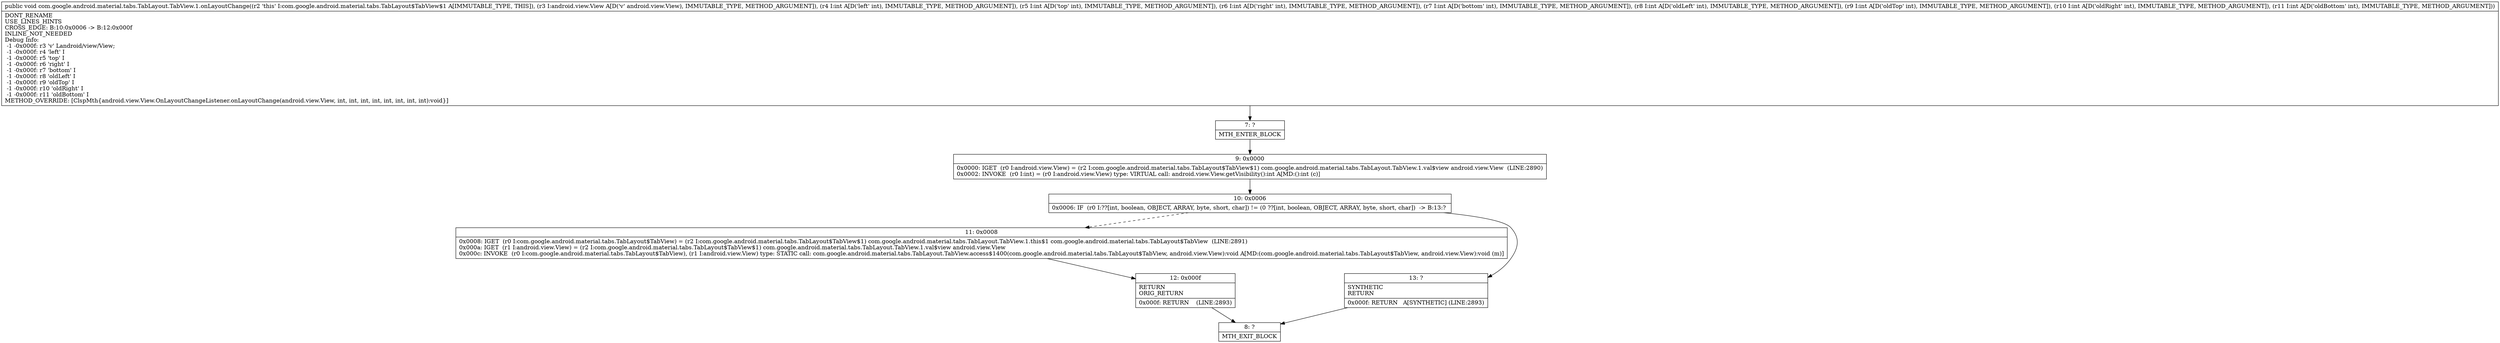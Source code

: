 digraph "CFG forcom.google.android.material.tabs.TabLayout.TabView.1.onLayoutChange(Landroid\/view\/View;IIIIIIII)V" {
Node_7 [shape=record,label="{7\:\ ?|MTH_ENTER_BLOCK\l}"];
Node_9 [shape=record,label="{9\:\ 0x0000|0x0000: IGET  (r0 I:android.view.View) = (r2 I:com.google.android.material.tabs.TabLayout$TabView$1) com.google.android.material.tabs.TabLayout.TabView.1.val$view android.view.View  (LINE:2890)\l0x0002: INVOKE  (r0 I:int) = (r0 I:android.view.View) type: VIRTUAL call: android.view.View.getVisibility():int A[MD:():int (c)]\l}"];
Node_10 [shape=record,label="{10\:\ 0x0006|0x0006: IF  (r0 I:??[int, boolean, OBJECT, ARRAY, byte, short, char]) != (0 ??[int, boolean, OBJECT, ARRAY, byte, short, char])  \-\> B:13:? \l}"];
Node_11 [shape=record,label="{11\:\ 0x0008|0x0008: IGET  (r0 I:com.google.android.material.tabs.TabLayout$TabView) = (r2 I:com.google.android.material.tabs.TabLayout$TabView$1) com.google.android.material.tabs.TabLayout.TabView.1.this$1 com.google.android.material.tabs.TabLayout$TabView  (LINE:2891)\l0x000a: IGET  (r1 I:android.view.View) = (r2 I:com.google.android.material.tabs.TabLayout$TabView$1) com.google.android.material.tabs.TabLayout.TabView.1.val$view android.view.View \l0x000c: INVOKE  (r0 I:com.google.android.material.tabs.TabLayout$TabView), (r1 I:android.view.View) type: STATIC call: com.google.android.material.tabs.TabLayout.TabView.access$1400(com.google.android.material.tabs.TabLayout$TabView, android.view.View):void A[MD:(com.google.android.material.tabs.TabLayout$TabView, android.view.View):void (m)]\l}"];
Node_12 [shape=record,label="{12\:\ 0x000f|RETURN\lORIG_RETURN\l|0x000f: RETURN    (LINE:2893)\l}"];
Node_8 [shape=record,label="{8\:\ ?|MTH_EXIT_BLOCK\l}"];
Node_13 [shape=record,label="{13\:\ ?|SYNTHETIC\lRETURN\l|0x000f: RETURN   A[SYNTHETIC] (LINE:2893)\l}"];
MethodNode[shape=record,label="{public void com.google.android.material.tabs.TabLayout.TabView.1.onLayoutChange((r2 'this' I:com.google.android.material.tabs.TabLayout$TabView$1 A[IMMUTABLE_TYPE, THIS]), (r3 I:android.view.View A[D('v' android.view.View), IMMUTABLE_TYPE, METHOD_ARGUMENT]), (r4 I:int A[D('left' int), IMMUTABLE_TYPE, METHOD_ARGUMENT]), (r5 I:int A[D('top' int), IMMUTABLE_TYPE, METHOD_ARGUMENT]), (r6 I:int A[D('right' int), IMMUTABLE_TYPE, METHOD_ARGUMENT]), (r7 I:int A[D('bottom' int), IMMUTABLE_TYPE, METHOD_ARGUMENT]), (r8 I:int A[D('oldLeft' int), IMMUTABLE_TYPE, METHOD_ARGUMENT]), (r9 I:int A[D('oldTop' int), IMMUTABLE_TYPE, METHOD_ARGUMENT]), (r10 I:int A[D('oldRight' int), IMMUTABLE_TYPE, METHOD_ARGUMENT]), (r11 I:int A[D('oldBottom' int), IMMUTABLE_TYPE, METHOD_ARGUMENT]))  | DONT_RENAME\lUSE_LINES_HINTS\lCROSS_EDGE: B:10:0x0006 \-\> B:12:0x000f\lINLINE_NOT_NEEDED\lDebug Info:\l  \-1 \-0x000f: r3 'v' Landroid\/view\/View;\l  \-1 \-0x000f: r4 'left' I\l  \-1 \-0x000f: r5 'top' I\l  \-1 \-0x000f: r6 'right' I\l  \-1 \-0x000f: r7 'bottom' I\l  \-1 \-0x000f: r8 'oldLeft' I\l  \-1 \-0x000f: r9 'oldTop' I\l  \-1 \-0x000f: r10 'oldRight' I\l  \-1 \-0x000f: r11 'oldBottom' I\lMETHOD_OVERRIDE: [ClspMth\{android.view.View.OnLayoutChangeListener.onLayoutChange(android.view.View, int, int, int, int, int, int, int, int):void\}]\l}"];
MethodNode -> Node_7;Node_7 -> Node_9;
Node_9 -> Node_10;
Node_10 -> Node_11[style=dashed];
Node_10 -> Node_13;
Node_11 -> Node_12;
Node_12 -> Node_8;
Node_13 -> Node_8;
}

